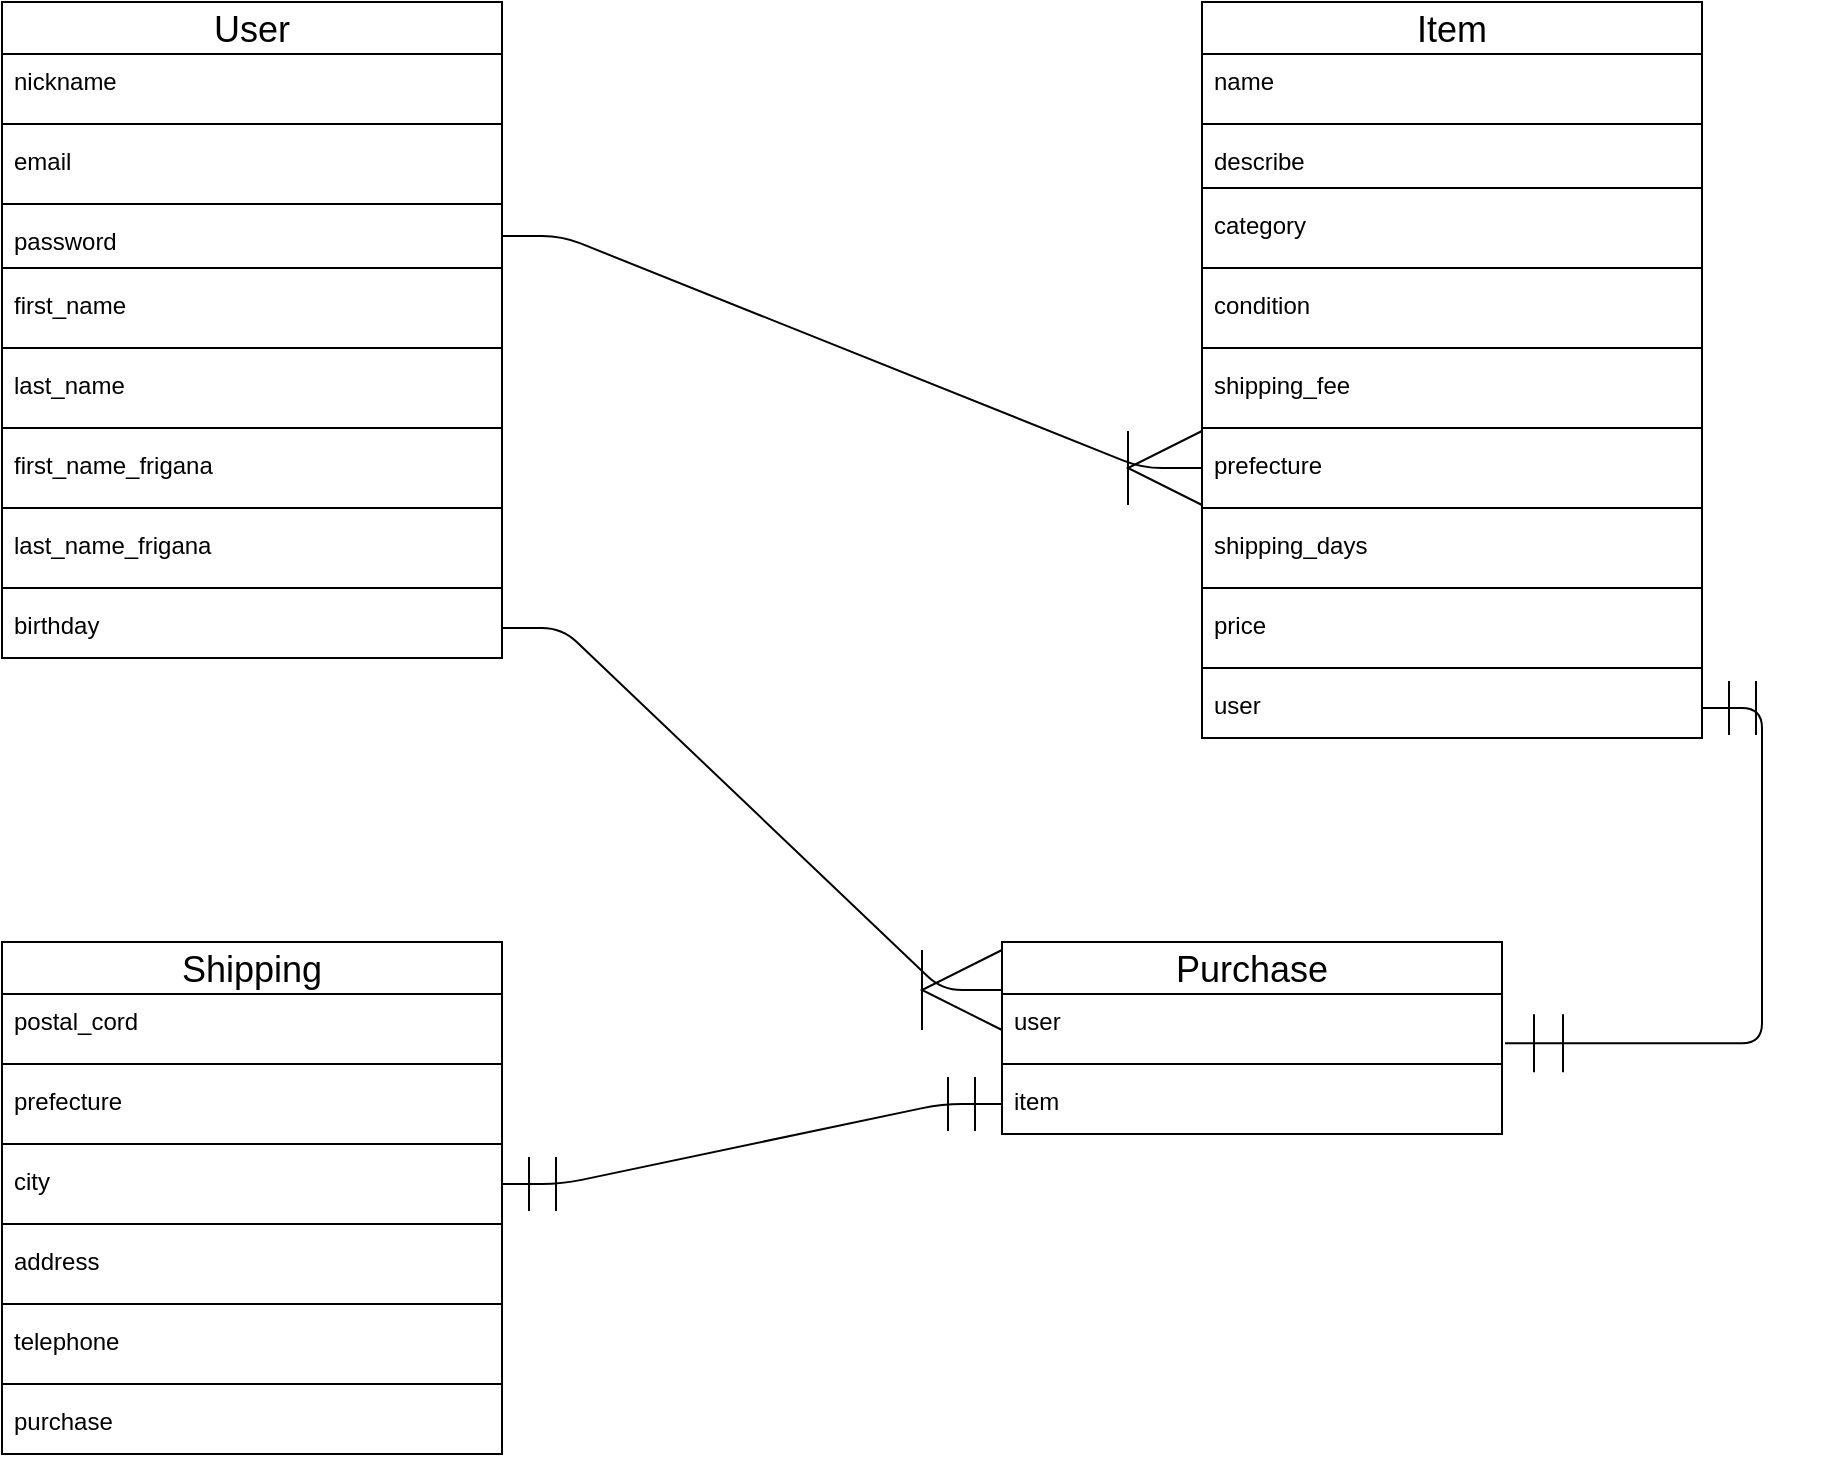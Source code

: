 <mxfile>
    <diagram id="0VUEjXl6SVXJVblTbCMS" name="ページ1">
        <mxGraphModel dx="1099" dy="720" grid="1" gridSize="10" guides="1" tooltips="1" connect="1" arrows="1" fold="1" page="1" pageScale="1" pageWidth="827" pageHeight="1169" math="0" shadow="0">
            <root>
                <mxCell id="0"/>
                <mxCell id="1" parent="0"/>
                <mxCell id="2" value="User" style="swimlane;fontStyle=0;childLayout=stackLayout;horizontal=1;startSize=26;horizontalStack=0;resizeParent=1;resizeParentMax=0;resizeLast=0;collapsible=1;marginBottom=0;align=center;fontSize=18;spacing=3;verticalAlign=bottom;" parent="1" vertex="1">
                    <mxGeometry x="-430" y="160" width="250" height="328" as="geometry">
                        <mxRectangle x="-60" y="300" width="50" height="26" as="alternateBounds"/>
                    </mxGeometry>
                </mxCell>
                <mxCell id="16" value="nickname" style="text;strokeColor=none;fillColor=none;spacingLeft=4;spacingRight=4;overflow=hidden;rotatable=0;points=[[0,0.5],[1,0.5]];portConstraint=eastwest;fontSize=12;" parent="2" vertex="1">
                    <mxGeometry y="26" width="250" height="30" as="geometry"/>
                </mxCell>
                <mxCell id="48" value="" style="line;strokeWidth=1;rotatable=0;dashed=0;labelPosition=right;align=left;verticalAlign=middle;spacingTop=0;spacingLeft=6;points=[];portConstraint=eastwest;fontSize=14;" parent="2" vertex="1">
                    <mxGeometry y="56" width="250" height="10" as="geometry"/>
                </mxCell>
                <mxCell id="17" value="email" style="text;strokeColor=none;fillColor=none;spacingLeft=4;spacingRight=4;overflow=hidden;rotatable=0;points=[[0,0.5],[1,0.5]];portConstraint=eastwest;fontSize=12;" parent="2" vertex="1">
                    <mxGeometry y="66" width="250" height="30" as="geometry"/>
                </mxCell>
                <mxCell id="49" value="" style="line;strokeWidth=1;rotatable=0;dashed=0;labelPosition=right;align=left;verticalAlign=middle;spacingTop=0;spacingLeft=6;points=[];portConstraint=eastwest;fontSize=14;" parent="2" vertex="1">
                    <mxGeometry y="96" width="250" height="10" as="geometry"/>
                </mxCell>
                <mxCell id="18" value="password" style="text;strokeColor=none;fillColor=none;spacingLeft=4;spacingRight=4;overflow=hidden;rotatable=0;points=[[0,0.5],[1,0.5]];portConstraint=eastwest;fontSize=12;" parent="2" vertex="1">
                    <mxGeometry y="106" width="250" height="22" as="geometry"/>
                </mxCell>
                <mxCell id="50" value="" style="line;strokeWidth=1;rotatable=0;dashed=0;labelPosition=right;align=left;verticalAlign=middle;spacingTop=0;spacingLeft=6;points=[];portConstraint=eastwest;fontSize=14;" parent="2" vertex="1">
                    <mxGeometry y="128" width="250" height="10" as="geometry"/>
                </mxCell>
                <mxCell id="19" value="first_name" style="text;strokeColor=none;fillColor=none;spacingLeft=4;spacingRight=4;overflow=hidden;rotatable=0;points=[[0,0.5],[1,0.5]];portConstraint=eastwest;fontSize=12;" parent="2" vertex="1">
                    <mxGeometry y="138" width="250" height="30" as="geometry"/>
                </mxCell>
                <mxCell id="51" value="" style="line;strokeWidth=1;rotatable=0;dashed=0;labelPosition=right;align=left;verticalAlign=middle;spacingTop=0;spacingLeft=6;points=[];portConstraint=eastwest;fontSize=14;" parent="2" vertex="1">
                    <mxGeometry y="168" width="250" height="10" as="geometry"/>
                </mxCell>
                <mxCell id="20" value="last_name" style="text;strokeColor=none;fillColor=none;spacingLeft=4;spacingRight=4;overflow=hidden;rotatable=0;points=[[0,0.5],[1,0.5]];portConstraint=eastwest;fontSize=12;" parent="2" vertex="1">
                    <mxGeometry y="178" width="250" height="30" as="geometry"/>
                </mxCell>
                <mxCell id="52" value="" style="line;strokeWidth=1;rotatable=0;dashed=0;labelPosition=right;align=left;verticalAlign=middle;spacingTop=0;spacingLeft=6;points=[];portConstraint=eastwest;fontSize=14;" parent="2" vertex="1">
                    <mxGeometry y="208" width="250" height="10" as="geometry"/>
                </mxCell>
                <mxCell id="22" value="first_name_frigana" style="text;strokeColor=none;fillColor=none;spacingLeft=4;spacingRight=4;overflow=hidden;rotatable=0;points=[[0,0.5],[1,0.5]];portConstraint=eastwest;fontSize=12;" parent="2" vertex="1">
                    <mxGeometry y="218" width="250" height="30" as="geometry"/>
                </mxCell>
                <mxCell id="53" value="" style="line;strokeWidth=1;rotatable=0;dashed=0;labelPosition=right;align=left;verticalAlign=middle;spacingTop=0;spacingLeft=6;points=[];portConstraint=eastwest;fontSize=14;" parent="2" vertex="1">
                    <mxGeometry y="248" width="250" height="10" as="geometry"/>
                </mxCell>
                <mxCell id="15" value="last_name_frigana" style="text;strokeColor=none;fillColor=none;spacingLeft=4;spacingRight=4;overflow=hidden;rotatable=0;points=[[0,0.5],[1,0.5]];portConstraint=eastwest;fontSize=12;" parent="2" vertex="1">
                    <mxGeometry y="258" width="250" height="30" as="geometry"/>
                </mxCell>
                <mxCell id="54" value="" style="line;strokeWidth=1;rotatable=0;dashed=0;labelPosition=right;align=left;verticalAlign=middle;spacingTop=0;spacingLeft=6;points=[];portConstraint=eastwest;fontSize=14;" parent="2" vertex="1">
                    <mxGeometry y="288" width="250" height="10" as="geometry"/>
                </mxCell>
                <mxCell id="23" value="birthday" style="text;strokeColor=none;fillColor=none;spacingLeft=4;spacingRight=4;overflow=hidden;rotatable=0;points=[[0,0.5],[1,0.5]];portConstraint=eastwest;fontSize=12;" parent="2" vertex="1">
                    <mxGeometry y="298" width="250" height="30" as="geometry"/>
                </mxCell>
                <mxCell id="5" value="&#10;&#10;" style="text;strokeColor=none;fillColor=none;spacingLeft=4;spacingRight=4;overflow=hidden;rotatable=0;points=[[0,0.5],[1,0.5]];portConstraint=eastwest;fontSize=12;" parent="1" vertex="1">
                    <mxGeometry x="-60" y="370" width="250" height="30" as="geometry"/>
                </mxCell>
                <mxCell id="71" value="Item" style="swimlane;fontStyle=0;childLayout=stackLayout;horizontal=1;startSize=26;horizontalStack=0;resizeParent=1;resizeParentMax=0;resizeLast=0;collapsible=1;marginBottom=0;align=center;fontSize=18;spacing=3;verticalAlign=bottom;" parent="1" vertex="1">
                    <mxGeometry x="170" y="160" width="250" height="368" as="geometry">
                        <mxRectangle x="-60" y="300" width="50" height="26" as="alternateBounds"/>
                    </mxGeometry>
                </mxCell>
                <mxCell id="72" value="name" style="text;strokeColor=none;fillColor=none;spacingLeft=4;spacingRight=4;overflow=hidden;rotatable=0;points=[[0,0.5],[1,0.5]];portConstraint=eastwest;fontSize=12;" parent="71" vertex="1">
                    <mxGeometry y="26" width="250" height="30" as="geometry"/>
                </mxCell>
                <mxCell id="73" value="" style="line;strokeWidth=1;rotatable=0;dashed=0;labelPosition=right;align=left;verticalAlign=middle;spacingTop=0;spacingLeft=6;points=[];portConstraint=eastwest;fontSize=14;" parent="71" vertex="1">
                    <mxGeometry y="56" width="250" height="10" as="geometry"/>
                </mxCell>
                <mxCell id="76" value="describe" style="text;strokeColor=none;fillColor=none;spacingLeft=4;spacingRight=4;overflow=hidden;rotatable=0;points=[[0,0.5],[1,0.5]];portConstraint=eastwest;fontSize=12;" parent="71" vertex="1">
                    <mxGeometry y="66" width="250" height="22" as="geometry"/>
                </mxCell>
                <mxCell id="75" value="" style="line;strokeWidth=1;rotatable=0;dashed=0;labelPosition=right;align=left;verticalAlign=middle;spacingTop=0;spacingLeft=6;points=[];portConstraint=eastwest;fontSize=14;" parent="71" vertex="1">
                    <mxGeometry y="88" width="250" height="10" as="geometry"/>
                </mxCell>
                <mxCell id="78" value="category" style="text;strokeColor=none;fillColor=none;spacingLeft=4;spacingRight=4;overflow=hidden;rotatable=0;points=[[0,0.5],[1,0.5]];portConstraint=eastwest;fontSize=12;" parent="71" vertex="1">
                    <mxGeometry y="98" width="250" height="30" as="geometry"/>
                </mxCell>
                <mxCell id="77" value="" style="line;strokeWidth=1;rotatable=0;dashed=0;labelPosition=right;align=left;verticalAlign=middle;spacingTop=0;spacingLeft=6;points=[];portConstraint=eastwest;fontSize=14;" parent="71" vertex="1">
                    <mxGeometry y="128" width="250" height="10" as="geometry"/>
                </mxCell>
                <mxCell id="149" value="condition" style="text;strokeColor=none;fillColor=none;spacingLeft=4;spacingRight=4;overflow=hidden;rotatable=0;points=[[0,0.5],[1,0.5]];portConstraint=eastwest;fontSize=12;" vertex="1" parent="71">
                    <mxGeometry y="138" width="250" height="30" as="geometry"/>
                </mxCell>
                <mxCell id="150" value="" style="line;strokeWidth=1;rotatable=0;dashed=0;labelPosition=right;align=left;verticalAlign=middle;spacingTop=0;spacingLeft=6;points=[];portConstraint=eastwest;" vertex="1" parent="71">
                    <mxGeometry y="168" width="250" height="10" as="geometry"/>
                </mxCell>
                <mxCell id="80" value="shipping_fee" style="text;strokeColor=none;fillColor=none;spacingLeft=4;spacingRight=4;overflow=hidden;rotatable=0;points=[[0,0.5],[1,0.5]];portConstraint=eastwest;fontSize=12;" parent="71" vertex="1">
                    <mxGeometry y="178" width="250" height="30" as="geometry"/>
                </mxCell>
                <mxCell id="79" value="" style="line;strokeWidth=1;rotatable=0;dashed=0;labelPosition=right;align=left;verticalAlign=middle;spacingTop=0;spacingLeft=6;points=[];portConstraint=eastwest;fontSize=14;" parent="71" vertex="1">
                    <mxGeometry y="208" width="250" height="10" as="geometry"/>
                </mxCell>
                <mxCell id="82" value="prefecture" style="text;strokeColor=none;fillColor=none;spacingLeft=4;spacingRight=4;overflow=hidden;rotatable=0;points=[[0,0.5],[1,0.5]];portConstraint=eastwest;fontSize=12;" parent="71" vertex="1">
                    <mxGeometry y="218" width="250" height="30" as="geometry"/>
                </mxCell>
                <mxCell id="81" value="" style="line;strokeWidth=1;rotatable=0;dashed=0;labelPosition=right;align=left;verticalAlign=middle;spacingTop=0;spacingLeft=6;points=[];portConstraint=eastwest;fontSize=14;" parent="71" vertex="1">
                    <mxGeometry y="248" width="250" height="10" as="geometry"/>
                </mxCell>
                <mxCell id="86" value="shipping_days" style="text;strokeColor=none;fillColor=none;spacingLeft=4;spacingRight=4;overflow=hidden;rotatable=0;points=[[0,0.5],[1,0.5]];portConstraint=eastwest;fontSize=12;" parent="71" vertex="1">
                    <mxGeometry y="258" width="250" height="30" as="geometry"/>
                </mxCell>
                <mxCell id="90" value="" style="line;strokeWidth=1;rotatable=0;dashed=0;labelPosition=right;align=left;verticalAlign=middle;spacingTop=0;spacingLeft=6;points=[];portConstraint=eastwest;labelBackgroundColor=none;fontSize=18;" parent="71" vertex="1">
                    <mxGeometry y="288" width="250" height="10" as="geometry"/>
                </mxCell>
                <mxCell id="89" value="price" style="text;strokeColor=none;fillColor=none;spacingLeft=4;spacingRight=4;overflow=hidden;rotatable=0;points=[[0,0.5],[1,0.5]];portConstraint=eastwest;fontSize=12;labelBackgroundColor=none;" parent="71" vertex="1">
                    <mxGeometry y="298" width="250" height="30" as="geometry"/>
                </mxCell>
                <mxCell id="92" value="" style="line;strokeWidth=1;rotatable=0;dashed=0;labelPosition=right;align=left;verticalAlign=middle;spacingTop=0;spacingLeft=6;points=[];portConstraint=eastwest;labelBackgroundColor=none;fontSize=18;" parent="71" vertex="1">
                    <mxGeometry y="328" width="250" height="10" as="geometry"/>
                </mxCell>
                <mxCell id="91" value="user" style="text;strokeColor=none;fillColor=none;spacingLeft=4;spacingRight=4;overflow=hidden;rotatable=0;points=[[0,0.5],[1,0.5]];portConstraint=eastwest;fontSize=12;labelBackgroundColor=none;" parent="71" vertex="1">
                    <mxGeometry y="338" width="250" height="30" as="geometry"/>
                </mxCell>
                <mxCell id="103" value="" style="edgeStyle=entityRelationEdgeStyle;fontSize=38;html=1;endArrow=ERoneToMany;entryX=0;entryY=0.5;entryDx=0;entryDy=0;strokeWidth=1;endSize=35;exitX=1;exitY=0.5;exitDx=0;exitDy=0;" parent="1" target="82" edge="1" source="18">
                    <mxGeometry width="100" height="100" relative="1" as="geometry">
                        <mxPoint x="-180" y="440" as="sourcePoint"/>
                        <mxPoint x="-80" y="340" as="targetPoint"/>
                    </mxGeometry>
                </mxCell>
                <mxCell id="104" value="Shipping" style="swimlane;fontStyle=0;childLayout=stackLayout;horizontal=1;startSize=26;horizontalStack=0;resizeParent=1;resizeParentMax=0;resizeLast=0;collapsible=1;marginBottom=0;align=center;fontSize=18;spacing=3;verticalAlign=bottom;" parent="1" vertex="1">
                    <mxGeometry x="-430" y="630" width="250" height="256" as="geometry">
                        <mxRectangle x="-60" y="300" width="50" height="26" as="alternateBounds"/>
                    </mxGeometry>
                </mxCell>
                <mxCell id="113" value="postal_cord" style="text;strokeColor=none;fillColor=none;spacingLeft=4;spacingRight=4;overflow=hidden;rotatable=0;points=[[0,0.5],[1,0.5]];portConstraint=eastwest;fontSize=12;" parent="104" vertex="1">
                    <mxGeometry y="26" width="250" height="30" as="geometry"/>
                </mxCell>
                <mxCell id="114" value="" style="line;strokeWidth=1;rotatable=0;dashed=0;labelPosition=right;align=left;verticalAlign=middle;spacingTop=0;spacingLeft=6;points=[];portConstraint=eastwest;fontSize=14;" parent="104" vertex="1">
                    <mxGeometry y="56" width="250" height="10" as="geometry"/>
                </mxCell>
                <mxCell id="115" value="prefecture" style="text;strokeColor=none;fillColor=none;spacingLeft=4;spacingRight=4;overflow=hidden;rotatable=0;points=[[0,0.5],[1,0.5]];portConstraint=eastwest;fontSize=12;" parent="104" vertex="1">
                    <mxGeometry y="66" width="250" height="30" as="geometry"/>
                </mxCell>
                <mxCell id="116" value="" style="line;strokeWidth=1;rotatable=0;dashed=0;labelPosition=right;align=left;verticalAlign=middle;spacingTop=0;spacingLeft=6;points=[];portConstraint=eastwest;labelBackgroundColor=none;fontSize=18;" parent="104" vertex="1">
                    <mxGeometry y="96" width="250" height="10" as="geometry"/>
                </mxCell>
                <mxCell id="117" value="city" style="text;strokeColor=none;fillColor=none;spacingLeft=4;spacingRight=4;overflow=hidden;rotatable=0;points=[[0,0.5],[1,0.5]];portConstraint=eastwest;fontSize=12;labelBackgroundColor=none;" parent="104" vertex="1">
                    <mxGeometry y="106" width="250" height="30" as="geometry"/>
                </mxCell>
                <mxCell id="145" value="" style="line;strokeWidth=1;rotatable=0;dashed=0;labelPosition=right;align=left;verticalAlign=middle;spacingTop=0;spacingLeft=6;points=[];portConstraint=eastwest;" vertex="1" parent="104">
                    <mxGeometry y="136" width="250" height="10" as="geometry"/>
                </mxCell>
                <mxCell id="144" value="address" style="text;strokeColor=none;fillColor=none;spacingLeft=4;spacingRight=4;overflow=hidden;rotatable=0;points=[[0,0.5],[1,0.5]];portConstraint=eastwest;fontSize=12;" vertex="1" parent="104">
                    <mxGeometry y="146" width="250" height="30" as="geometry"/>
                </mxCell>
                <mxCell id="118" value="" style="line;strokeWidth=1;rotatable=0;dashed=0;labelPosition=right;align=left;verticalAlign=middle;spacingTop=0;spacingLeft=6;points=[];portConstraint=eastwest;labelBackgroundColor=none;fontSize=18;" parent="104" vertex="1">
                    <mxGeometry y="176" width="250" height="10" as="geometry"/>
                </mxCell>
                <mxCell id="119" value="telephone" style="text;strokeColor=none;fillColor=none;spacingLeft=4;spacingRight=4;overflow=hidden;rotatable=0;points=[[0,0.5],[1,0.5]];portConstraint=eastwest;fontSize=12;labelBackgroundColor=none;" parent="104" vertex="1">
                    <mxGeometry y="186" width="250" height="30" as="geometry"/>
                </mxCell>
                <mxCell id="148" value="" style="line;strokeWidth=1;rotatable=0;dashed=0;labelPosition=right;align=left;verticalAlign=middle;spacingTop=0;spacingLeft=6;points=[];portConstraint=eastwest;" vertex="1" parent="104">
                    <mxGeometry y="216" width="250" height="10" as="geometry"/>
                </mxCell>
                <mxCell id="147" value="purchase" style="text;strokeColor=none;fillColor=none;spacingLeft=4;spacingRight=4;overflow=hidden;rotatable=0;points=[[0,0.5],[1,0.5]];portConstraint=eastwest;fontSize=12;" vertex="1" parent="104">
                    <mxGeometry y="226" width="250" height="30" as="geometry"/>
                </mxCell>
                <mxCell id="126" value="" style="edgeStyle=entityRelationEdgeStyle;fontSize=12;html=1;endArrow=ERmandOne;startArrow=ERmandOne;strokeWidth=1;horizontal=1;verticalAlign=middle;endSize=25;startSize=27;fontStyle=0;exitX=1.006;exitY=0.82;exitDx=0;exitDy=0;exitPerimeter=0;" parent="1" source="131" target="91" edge="1">
                    <mxGeometry width="100" height="100" relative="1" as="geometry">
                        <mxPoint x="150" y="580" as="sourcePoint"/>
                        <mxPoint x="220" y="650" as="targetPoint"/>
                    </mxGeometry>
                </mxCell>
                <mxCell id="130" value="Purchase" style="swimlane;fontStyle=0;childLayout=stackLayout;horizontal=1;startSize=26;horizontalStack=0;resizeParent=1;resizeParentMax=0;resizeLast=0;collapsible=1;marginBottom=0;align=center;fontSize=18;spacing=3;verticalAlign=bottom;" vertex="1" parent="1">
                    <mxGeometry x="70" y="630" width="250" height="96" as="geometry">
                        <mxRectangle x="-60" y="300" width="50" height="26" as="alternateBounds"/>
                    </mxGeometry>
                </mxCell>
                <mxCell id="131" value="user" style="text;strokeColor=none;fillColor=none;spacingLeft=4;spacingRight=4;overflow=hidden;rotatable=0;points=[[0,0.5],[1,0.5]];portConstraint=eastwest;fontSize=12;" vertex="1" parent="130">
                    <mxGeometry y="26" width="250" height="30" as="geometry"/>
                </mxCell>
                <mxCell id="132" value="" style="line;strokeWidth=1;rotatable=0;dashed=0;labelPosition=right;align=left;verticalAlign=middle;spacingTop=0;spacingLeft=6;points=[];portConstraint=eastwest;fontSize=14;" vertex="1" parent="130">
                    <mxGeometry y="56" width="250" height="10" as="geometry"/>
                </mxCell>
                <mxCell id="133" value="item" style="text;strokeColor=none;fillColor=none;spacingLeft=4;spacingRight=4;overflow=hidden;rotatable=0;points=[[0,0.5],[1,0.5]];portConstraint=eastwest;fontSize=12;" vertex="1" parent="130">
                    <mxGeometry y="66" width="250" height="30" as="geometry"/>
                </mxCell>
                <mxCell id="142" value="" style="edgeStyle=entityRelationEdgeStyle;fontSize=12;html=1;endArrow=ERoneToMany;strokeWidth=1;endSize=38;entryX=0;entryY=0.25;entryDx=0;entryDy=0;" edge="1" parent="1" source="23" target="130">
                    <mxGeometry width="100" height="100" relative="1" as="geometry">
                        <mxPoint x="-440" y="430" as="sourcePoint"/>
                        <mxPoint x="-190" y="686" as="targetPoint"/>
                    </mxGeometry>
                </mxCell>
                <mxCell id="143" value="" style="edgeStyle=entityRelationEdgeStyle;fontSize=12;html=1;endArrow=ERmandOne;startArrow=ERmandOne;exitX=1;exitY=0.5;exitDx=0;exitDy=0;entryX=0;entryY=0.5;entryDx=0;entryDy=0;endSize=25;startSize=25;" edge="1" parent="1" source="117" target="133">
                    <mxGeometry width="100" height="100" relative="1" as="geometry">
                        <mxPoint x="-60" y="810" as="sourcePoint"/>
                        <mxPoint x="40" y="710" as="targetPoint"/>
                    </mxGeometry>
                </mxCell>
            </root>
        </mxGraphModel>
    </diagram>
</mxfile>